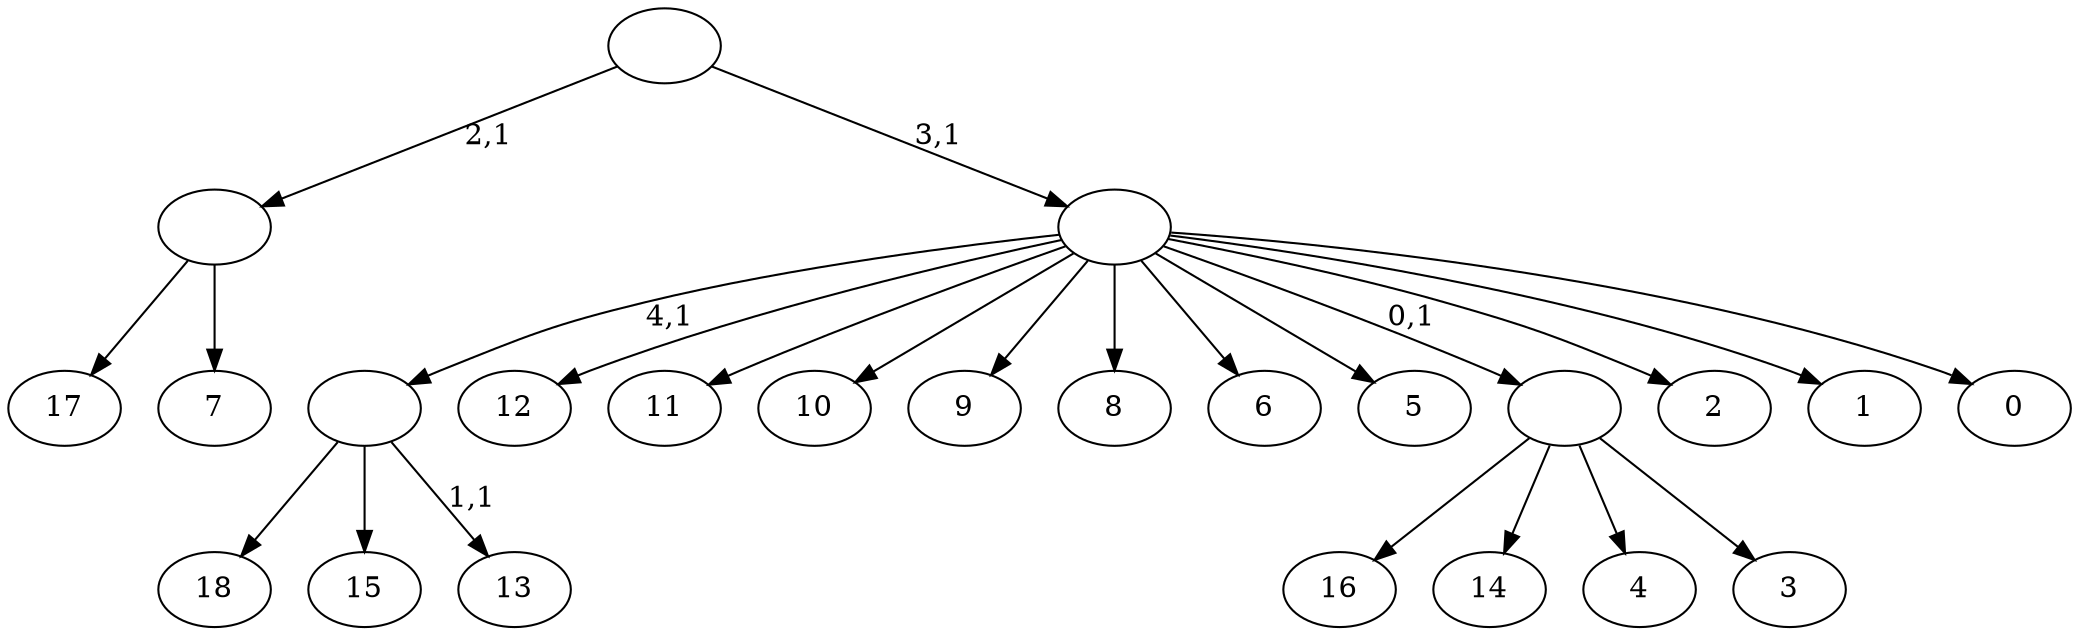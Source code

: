 digraph T {
	24 [label="18"]
	23 [label="17"]
	22 [label="16"]
	21 [label="15"]
	20 [label="14"]
	19 [label="13"]
	17 [label=""]
	16 [label="12"]
	15 [label="11"]
	14 [label="10"]
	13 [label="9"]
	12 [label="8"]
	11 [label="7"]
	10 [label=""]
	9 [label="6"]
	8 [label="5"]
	7 [label="4"]
	6 [label="3"]
	5 [label=""]
	4 [label="2"]
	3 [label="1"]
	2 [label="0"]
	1 [label=""]
	0 [label=""]
	17 -> 19 [label="1,1"]
	17 -> 24 [label=""]
	17 -> 21 [label=""]
	10 -> 23 [label=""]
	10 -> 11 [label=""]
	5 -> 22 [label=""]
	5 -> 20 [label=""]
	5 -> 7 [label=""]
	5 -> 6 [label=""]
	1 -> 17 [label="4,1"]
	1 -> 16 [label=""]
	1 -> 15 [label=""]
	1 -> 14 [label=""]
	1 -> 13 [label=""]
	1 -> 12 [label=""]
	1 -> 9 [label=""]
	1 -> 8 [label=""]
	1 -> 5 [label="0,1"]
	1 -> 4 [label=""]
	1 -> 3 [label=""]
	1 -> 2 [label=""]
	0 -> 10 [label="2,1"]
	0 -> 1 [label="3,1"]
}
